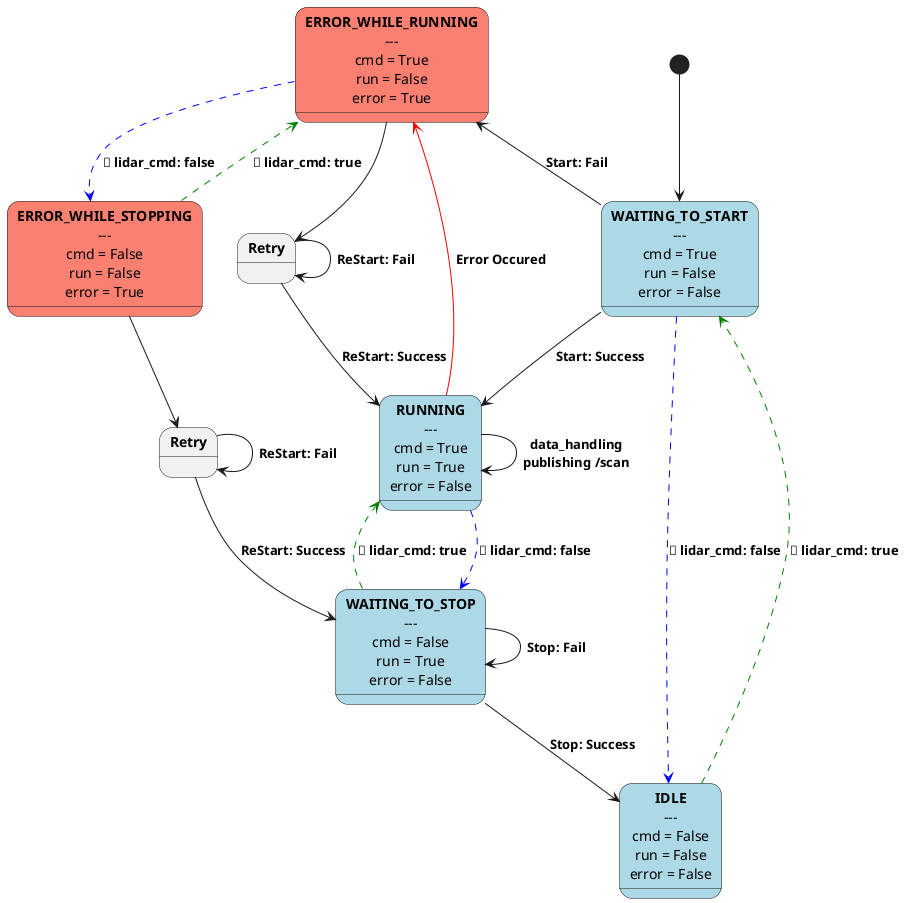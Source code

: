 @startuml

state WAITING_TO_START as "**WAITING_TO_START**\n---\ncmd = True\nrun = False\nerror = False" #LightBlue
state RUNNING as "**RUNNING**\n---\ncmd = True\nrun = True\nerror = False" #LightBlue
state WAITING_TO_STOP as "**WAITING_TO_STOP**\n---\ncmd = False\nrun = True\nerror = False" #LightBlue
state IDLE as "**IDLE**\n---\ncmd = False\nrun = False\nerror = False" #LightBlue

state ERROR_WHILE_RUNNING as "**ERROR_WHILE_RUNNING**\n---\ncmd = True\nrun = False\nerror = True" #Salmon
state ERROR_WHILE_STOPPING as "**ERROR_WHILE_STOPPING**\n---\ncmd = False\nrun = False\nerror = True" #Salmon

state Retry1 as "**Retry**"
state Retry2 as "**Retry**"


[*] --> WAITING_TO_START

WAITING_TO_START --> RUNNING : **Start: Success**
WAITING_TO_START -up-> ERROR_WHILE_RUNNING : **Start: Fail**
WAITING_TO_START -[#blue,dashed]-> IDLE : **🚨 lidar_cmd: false**

RUNNING --> RUNNING : **data_handling**\n**publishing /scan**
RUNNING -[#red]-> ERROR_WHILE_RUNNING : **Error Occured**
RUNNING -[#blue,dashed]-> WAITING_TO_STOP : **🚨 lidar_cmd: false**

ERROR_WHILE_RUNNING --> Retry1
ERROR_WHILE_RUNNING -[#blue,dashed]-> ERROR_WHILE_STOPPING : **🚨 lidar_cmd: false**
ERROR_WHILE_STOPPING --> Retry2
ERROR_WHILE_STOPPING -[#green,dashed]-> ERROR_WHILE_RUNNING : **🚨 lidar_cmd: true**

Retry1 --> Retry1 : **ReStart: Fail**
Retry1 --> RUNNING : **ReStart: Success**

Retry2 --> Retry2 : **ReStart: Fail**
Retry2 --> WAITING_TO_STOP : **ReStart: Success**

WAITING_TO_STOP --> IDLE : **Stop: Success**
WAITING_TO_STOP --> WAITING_TO_STOP : **Stop: Fail**
WAITING_TO_STOP -[#green,dashed]-> RUNNING : **🚨 lidar_cmd: true**

IDLE -[#green,dashed]-> WAITING_TO_START : **🚨 lidar_cmd: true**
' IDLE -[#red]-> ERROR_WHILE_STOPPING: **Error Occured**

@enduml